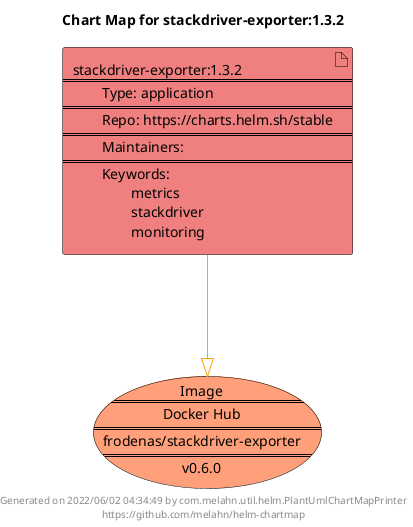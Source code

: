 @startuml
skinparam linetype ortho
skinparam backgroundColor white
skinparam usecaseBorderColor black
skinparam usecaseArrowColor LightSlateGray
skinparam artifactBorderColor black
skinparam artifactArrowColor LightSlateGray

title Chart Map for stackdriver-exporter:1.3.2

'There is one referenced Helm Chart
artifact "stackdriver-exporter:1.3.2\n====\n\tType: application\n====\n\tRepo: https://charts.helm.sh/stable\n====\n\tMaintainers: \n====\n\tKeywords: \n\t\tmetrics\n\t\tstackdriver\n\t\tmonitoring" as stackdriver_exporter_1_3_2 #LightCoral

'There is one referenced Docker Image
usecase "Image\n====\nDocker Hub\n====\nfrodenas/stackdriver-exporter\n====\nv0.6.0" as frodenas_stackdriver_exporter_v0_6_0 #LightSalmon

'Chart Dependencies
stackdriver_exporter_1_3_2--[#orange]-|>frodenas_stackdriver_exporter_v0_6_0

center footer Generated on 2022/06/02 04:34:49 by com.melahn.util.helm.PlantUmlChartMapPrinter\nhttps://github.com/melahn/helm-chartmap
@enduml
